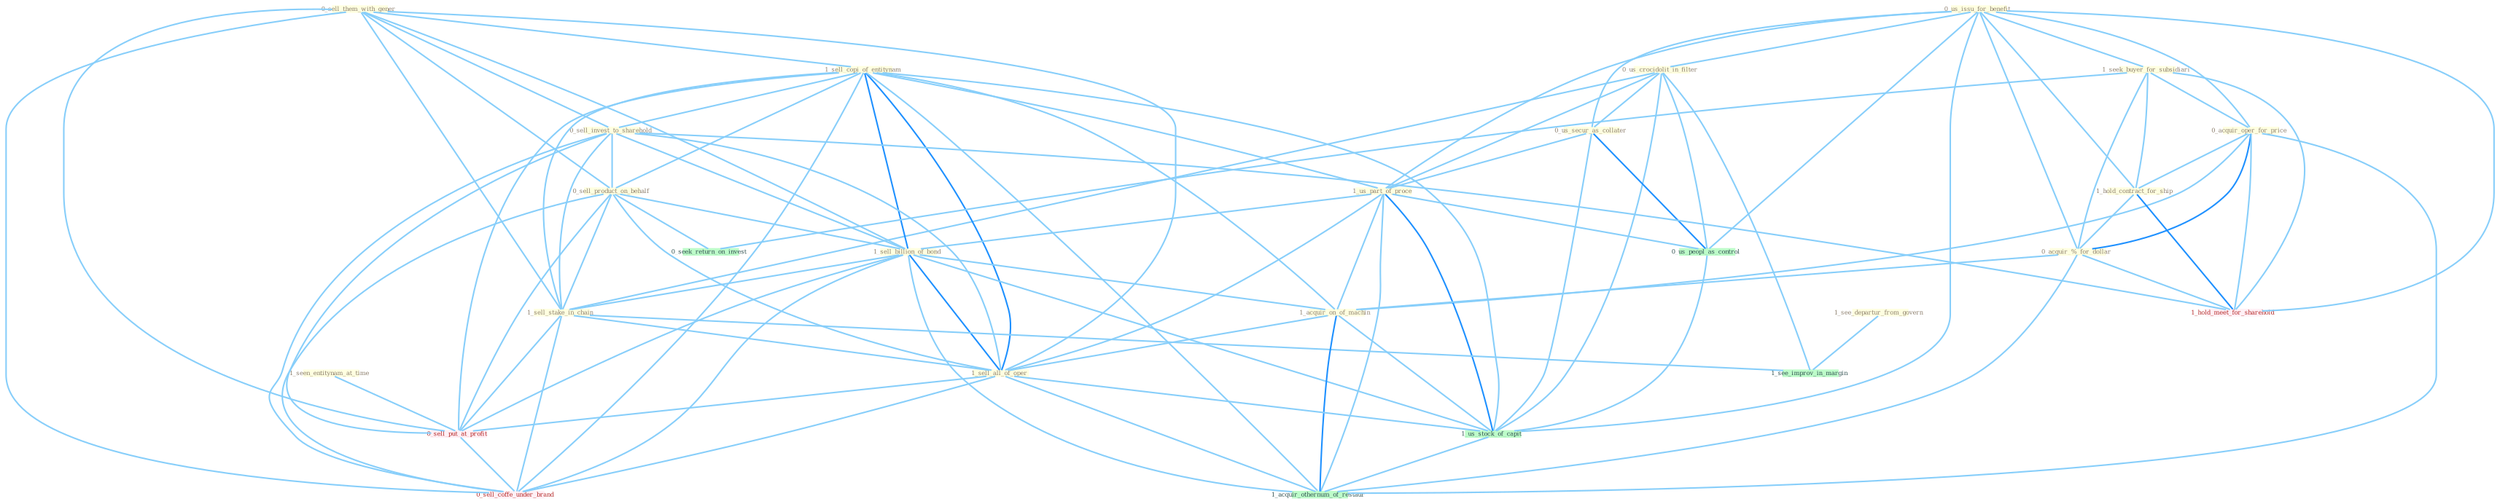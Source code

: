 Graph G{ 
    node
    [shape=polygon,style=filled,width=.5,height=.06,color="#BDFCC9",fixedsize=true,fontsize=4,
    fontcolor="#2f4f4f"];
    {node
    [color="#ffffe0", fontcolor="#8b7d6b"] "0_us_issu_for_benefit " "0_us_crocidolit_in_filter " "0_sell_them_with_gener " "1_seen_entitynam_at_time " "1_sell_copi_of_entitynam " "1_seek_buyer_for_subsidiari " "0_acquir_oper_for_price " "0_us_secur_as_collater " "1_us_part_of_proce " "1_see_departur_from_govern " "0_sell_invest_to_sharehold " "1_hold_contract_for_ship " "0_acquir_%_for_dollar " "0_sell_product_on_behalf " "1_sell_billion_of_bond " "1_sell_stake_in_chain " "1_acquir_on_of_machin " "1_sell_all_of_oper "}
{node [color="#fff0f5", fontcolor="#b22222"] "0_sell_put_at_profit " "0_sell_coffe_under_brand " "1_hold_meet_for_sharehold "}
edge [color="#B0E2FF"];

	"0_us_issu_for_benefit " -- "0_us_crocidolit_in_filter " [w="1", color="#87cefa" ];
	"0_us_issu_for_benefit " -- "1_seek_buyer_for_subsidiari " [w="1", color="#87cefa" ];
	"0_us_issu_for_benefit " -- "0_acquir_oper_for_price " [w="1", color="#87cefa" ];
	"0_us_issu_for_benefit " -- "0_us_secur_as_collater " [w="1", color="#87cefa" ];
	"0_us_issu_for_benefit " -- "1_us_part_of_proce " [w="1", color="#87cefa" ];
	"0_us_issu_for_benefit " -- "1_hold_contract_for_ship " [w="1", color="#87cefa" ];
	"0_us_issu_for_benefit " -- "0_acquir_%_for_dollar " [w="1", color="#87cefa" ];
	"0_us_issu_for_benefit " -- "0_us_peopl_as_control " [w="1", color="#87cefa" ];
	"0_us_issu_for_benefit " -- "1_us_stock_of_capit " [w="1", color="#87cefa" ];
	"0_us_issu_for_benefit " -- "1_hold_meet_for_sharehold " [w="1", color="#87cefa" ];
	"0_us_crocidolit_in_filter " -- "0_us_secur_as_collater " [w="1", color="#87cefa" ];
	"0_us_crocidolit_in_filter " -- "1_us_part_of_proce " [w="1", color="#87cefa" ];
	"0_us_crocidolit_in_filter " -- "1_sell_stake_in_chain " [w="1", color="#87cefa" ];
	"0_us_crocidolit_in_filter " -- "0_us_peopl_as_control " [w="1", color="#87cefa" ];
	"0_us_crocidolit_in_filter " -- "1_us_stock_of_capit " [w="1", color="#87cefa" ];
	"0_us_crocidolit_in_filter " -- "1_see_improv_in_margin " [w="1", color="#87cefa" ];
	"0_sell_them_with_gener " -- "1_sell_copi_of_entitynam " [w="1", color="#87cefa" ];
	"0_sell_them_with_gener " -- "0_sell_invest_to_sharehold " [w="1", color="#87cefa" ];
	"0_sell_them_with_gener " -- "0_sell_product_on_behalf " [w="1", color="#87cefa" ];
	"0_sell_them_with_gener " -- "1_sell_billion_of_bond " [w="1", color="#87cefa" ];
	"0_sell_them_with_gener " -- "1_sell_stake_in_chain " [w="1", color="#87cefa" ];
	"0_sell_them_with_gener " -- "1_sell_all_of_oper " [w="1", color="#87cefa" ];
	"0_sell_them_with_gener " -- "0_sell_put_at_profit " [w="1", color="#87cefa" ];
	"0_sell_them_with_gener " -- "0_sell_coffe_under_brand " [w="1", color="#87cefa" ];
	"1_seen_entitynam_at_time " -- "0_sell_put_at_profit " [w="1", color="#87cefa" ];
	"1_sell_copi_of_entitynam " -- "1_us_part_of_proce " [w="1", color="#87cefa" ];
	"1_sell_copi_of_entitynam " -- "0_sell_invest_to_sharehold " [w="1", color="#87cefa" ];
	"1_sell_copi_of_entitynam " -- "0_sell_product_on_behalf " [w="1", color="#87cefa" ];
	"1_sell_copi_of_entitynam " -- "1_sell_billion_of_bond " [w="2", color="#1e90ff" , len=0.8];
	"1_sell_copi_of_entitynam " -- "1_sell_stake_in_chain " [w="1", color="#87cefa" ];
	"1_sell_copi_of_entitynam " -- "1_acquir_on_of_machin " [w="1", color="#87cefa" ];
	"1_sell_copi_of_entitynam " -- "1_sell_all_of_oper " [w="2", color="#1e90ff" , len=0.8];
	"1_sell_copi_of_entitynam " -- "0_sell_put_at_profit " [w="1", color="#87cefa" ];
	"1_sell_copi_of_entitynam " -- "1_us_stock_of_capit " [w="1", color="#87cefa" ];
	"1_sell_copi_of_entitynam " -- "0_sell_coffe_under_brand " [w="1", color="#87cefa" ];
	"1_sell_copi_of_entitynam " -- "1_acquir_othernum_of_restaur " [w="1", color="#87cefa" ];
	"1_seek_buyer_for_subsidiari " -- "0_acquir_oper_for_price " [w="1", color="#87cefa" ];
	"1_seek_buyer_for_subsidiari " -- "1_hold_contract_for_ship " [w="1", color="#87cefa" ];
	"1_seek_buyer_for_subsidiari " -- "0_acquir_%_for_dollar " [w="1", color="#87cefa" ];
	"1_seek_buyer_for_subsidiari " -- "0_seek_return_on_invest " [w="1", color="#87cefa" ];
	"1_seek_buyer_for_subsidiari " -- "1_hold_meet_for_sharehold " [w="1", color="#87cefa" ];
	"0_acquir_oper_for_price " -- "1_hold_contract_for_ship " [w="1", color="#87cefa" ];
	"0_acquir_oper_for_price " -- "0_acquir_%_for_dollar " [w="2", color="#1e90ff" , len=0.8];
	"0_acquir_oper_for_price " -- "1_acquir_on_of_machin " [w="1", color="#87cefa" ];
	"0_acquir_oper_for_price " -- "1_hold_meet_for_sharehold " [w="1", color="#87cefa" ];
	"0_acquir_oper_for_price " -- "1_acquir_othernum_of_restaur " [w="1", color="#87cefa" ];
	"0_us_secur_as_collater " -- "1_us_part_of_proce " [w="1", color="#87cefa" ];
	"0_us_secur_as_collater " -- "0_us_peopl_as_control " [w="2", color="#1e90ff" , len=0.8];
	"0_us_secur_as_collater " -- "1_us_stock_of_capit " [w="1", color="#87cefa" ];
	"1_us_part_of_proce " -- "1_sell_billion_of_bond " [w="1", color="#87cefa" ];
	"1_us_part_of_proce " -- "1_acquir_on_of_machin " [w="1", color="#87cefa" ];
	"1_us_part_of_proce " -- "1_sell_all_of_oper " [w="1", color="#87cefa" ];
	"1_us_part_of_proce " -- "0_us_peopl_as_control " [w="1", color="#87cefa" ];
	"1_us_part_of_proce " -- "1_us_stock_of_capit " [w="2", color="#1e90ff" , len=0.8];
	"1_us_part_of_proce " -- "1_acquir_othernum_of_restaur " [w="1", color="#87cefa" ];
	"1_see_departur_from_govern " -- "1_see_improv_in_margin " [w="1", color="#87cefa" ];
	"0_sell_invest_to_sharehold " -- "0_sell_product_on_behalf " [w="1", color="#87cefa" ];
	"0_sell_invest_to_sharehold " -- "1_sell_billion_of_bond " [w="1", color="#87cefa" ];
	"0_sell_invest_to_sharehold " -- "1_sell_stake_in_chain " [w="1", color="#87cefa" ];
	"0_sell_invest_to_sharehold " -- "1_sell_all_of_oper " [w="1", color="#87cefa" ];
	"0_sell_invest_to_sharehold " -- "0_sell_put_at_profit " [w="1", color="#87cefa" ];
	"0_sell_invest_to_sharehold " -- "0_sell_coffe_under_brand " [w="1", color="#87cefa" ];
	"0_sell_invest_to_sharehold " -- "1_hold_meet_for_sharehold " [w="1", color="#87cefa" ];
	"1_hold_contract_for_ship " -- "0_acquir_%_for_dollar " [w="1", color="#87cefa" ];
	"1_hold_contract_for_ship " -- "1_hold_meet_for_sharehold " [w="2", color="#1e90ff" , len=0.8];
	"0_acquir_%_for_dollar " -- "1_acquir_on_of_machin " [w="1", color="#87cefa" ];
	"0_acquir_%_for_dollar " -- "1_hold_meet_for_sharehold " [w="1", color="#87cefa" ];
	"0_acquir_%_for_dollar " -- "1_acquir_othernum_of_restaur " [w="1", color="#87cefa" ];
	"0_sell_product_on_behalf " -- "1_sell_billion_of_bond " [w="1", color="#87cefa" ];
	"0_sell_product_on_behalf " -- "1_sell_stake_in_chain " [w="1", color="#87cefa" ];
	"0_sell_product_on_behalf " -- "1_sell_all_of_oper " [w="1", color="#87cefa" ];
	"0_sell_product_on_behalf " -- "0_sell_put_at_profit " [w="1", color="#87cefa" ];
	"0_sell_product_on_behalf " -- "0_seek_return_on_invest " [w="1", color="#87cefa" ];
	"0_sell_product_on_behalf " -- "0_sell_coffe_under_brand " [w="1", color="#87cefa" ];
	"1_sell_billion_of_bond " -- "1_sell_stake_in_chain " [w="1", color="#87cefa" ];
	"1_sell_billion_of_bond " -- "1_acquir_on_of_machin " [w="1", color="#87cefa" ];
	"1_sell_billion_of_bond " -- "1_sell_all_of_oper " [w="2", color="#1e90ff" , len=0.8];
	"1_sell_billion_of_bond " -- "0_sell_put_at_profit " [w="1", color="#87cefa" ];
	"1_sell_billion_of_bond " -- "1_us_stock_of_capit " [w="1", color="#87cefa" ];
	"1_sell_billion_of_bond " -- "0_sell_coffe_under_brand " [w="1", color="#87cefa" ];
	"1_sell_billion_of_bond " -- "1_acquir_othernum_of_restaur " [w="1", color="#87cefa" ];
	"1_sell_stake_in_chain " -- "1_sell_all_of_oper " [w="1", color="#87cefa" ];
	"1_sell_stake_in_chain " -- "0_sell_put_at_profit " [w="1", color="#87cefa" ];
	"1_sell_stake_in_chain " -- "1_see_improv_in_margin " [w="1", color="#87cefa" ];
	"1_sell_stake_in_chain " -- "0_sell_coffe_under_brand " [w="1", color="#87cefa" ];
	"1_acquir_on_of_machin " -- "1_sell_all_of_oper " [w="1", color="#87cefa" ];
	"1_acquir_on_of_machin " -- "1_us_stock_of_capit " [w="1", color="#87cefa" ];
	"1_acquir_on_of_machin " -- "1_acquir_othernum_of_restaur " [w="2", color="#1e90ff" , len=0.8];
	"1_sell_all_of_oper " -- "0_sell_put_at_profit " [w="1", color="#87cefa" ];
	"1_sell_all_of_oper " -- "1_us_stock_of_capit " [w="1", color="#87cefa" ];
	"1_sell_all_of_oper " -- "0_sell_coffe_under_brand " [w="1", color="#87cefa" ];
	"1_sell_all_of_oper " -- "1_acquir_othernum_of_restaur " [w="1", color="#87cefa" ];
	"0_us_peopl_as_control " -- "1_us_stock_of_capit " [w="1", color="#87cefa" ];
	"0_sell_put_at_profit " -- "0_sell_coffe_under_brand " [w="1", color="#87cefa" ];
	"1_us_stock_of_capit " -- "1_acquir_othernum_of_restaur " [w="1", color="#87cefa" ];
}